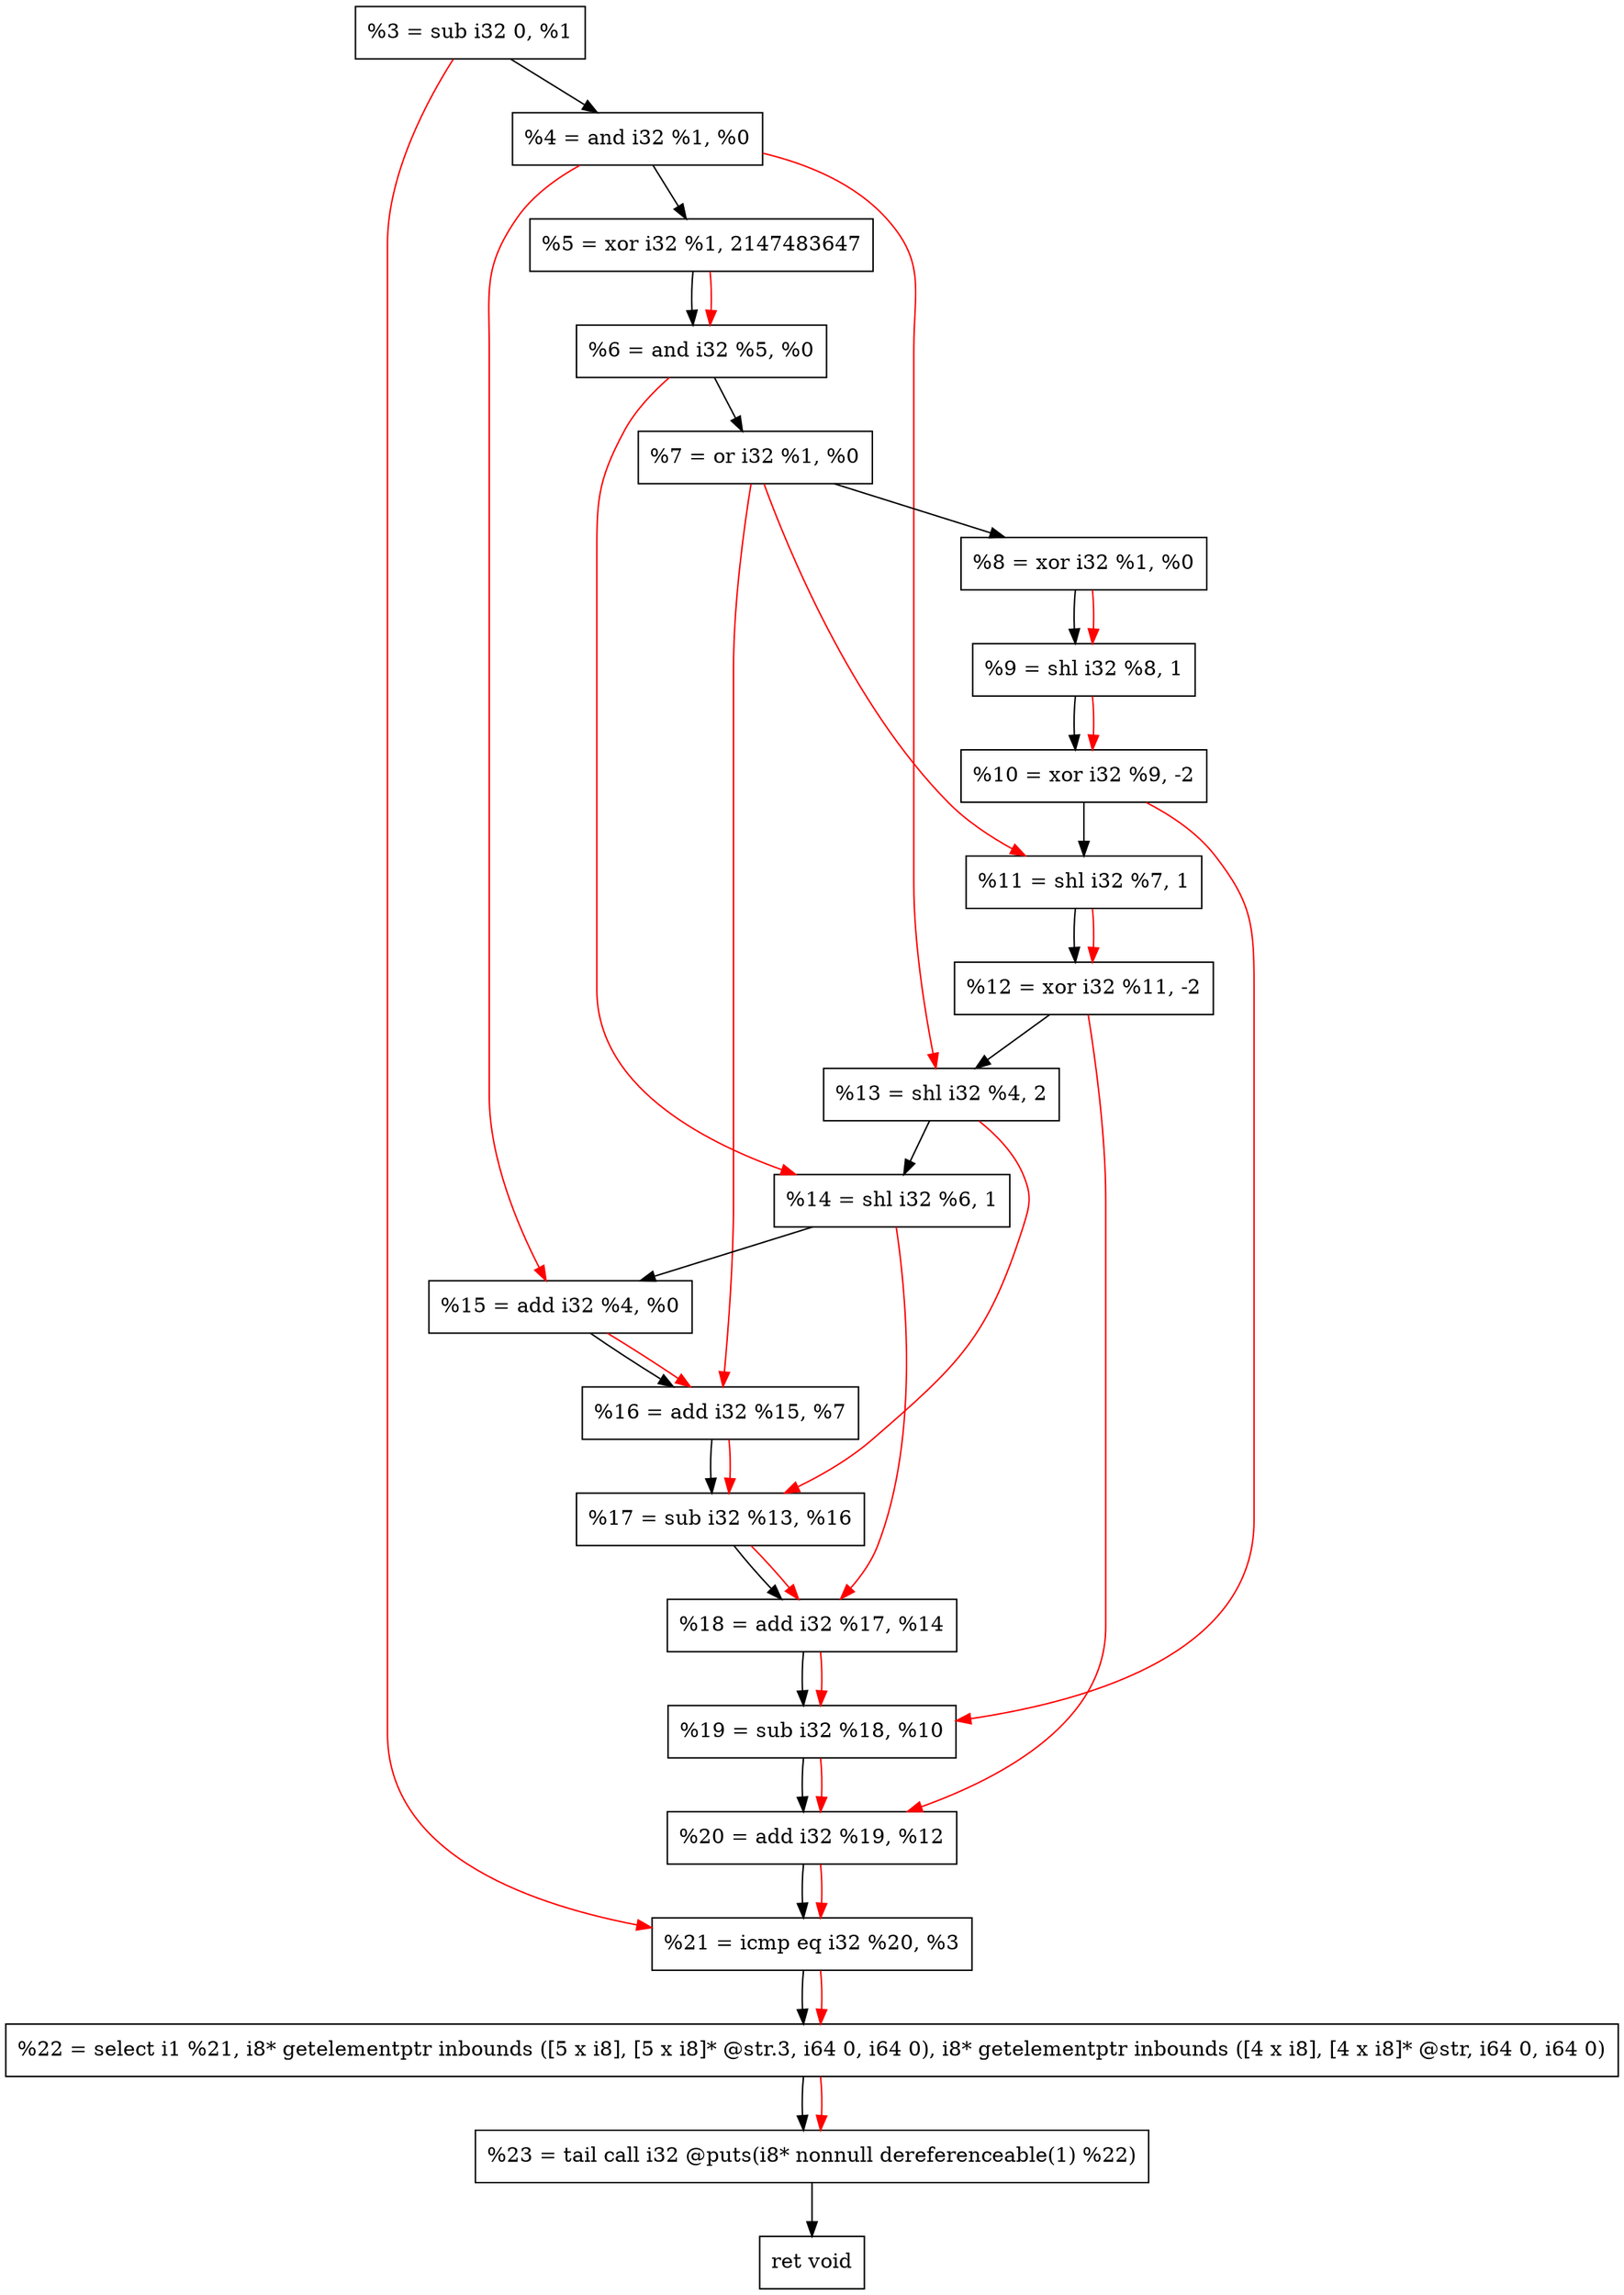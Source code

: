 digraph "DFG for'crackme' function" {
	Node0x2490aa0[shape=record, label="  %3 = sub i32 0, %1"];
	Node0x2490b10[shape=record, label="  %4 = and i32 %1, %0"];
	Node0x2490bd0[shape=record, label="  %5 = xor i32 %1, 2147483647"];
	Node0x2490c40[shape=record, label="  %6 = and i32 %5, %0"];
	Node0x2490cb0[shape=record, label="  %7 = or i32 %1, %0"];
	Node0x2490d20[shape=record, label="  %8 = xor i32 %1, %0"];
	Node0x2490dc0[shape=record, label="  %9 = shl i32 %8, 1"];
	Node0x2490e60[shape=record, label="  %10 = xor i32 %9, -2"];
	Node0x2490ed0[shape=record, label="  %11 = shl i32 %7, 1"];
	Node0x2490f40[shape=record, label="  %12 = xor i32 %11, -2"];
	Node0x2490fe0[shape=record, label="  %13 = shl i32 %4, 2"];
	Node0x2491050[shape=record, label="  %14 = shl i32 %6, 1"];
	Node0x24910c0[shape=record, label="  %15 = add i32 %4, %0"];
	Node0x2491130[shape=record, label="  %16 = add i32 %15, %7"];
	Node0x24911a0[shape=record, label="  %17 = sub i32 %13, %16"];
	Node0x2491210[shape=record, label="  %18 = add i32 %17, %14"];
	Node0x2491280[shape=record, label="  %19 = sub i32 %18, %10"];
	Node0x24912f0[shape=record, label="  %20 = add i32 %19, %12"];
	Node0x2491360[shape=record, label="  %21 = icmp eq i32 %20, %3"];
	Node0x2431268[shape=record, label="  %22 = select i1 %21, i8* getelementptr inbounds ([5 x i8], [5 x i8]* @str.3, i64 0, i64 0), i8* getelementptr inbounds ([4 x i8], [4 x i8]* @str, i64 0, i64 0)"];
	Node0x2491800[shape=record, label="  %23 = tail call i32 @puts(i8* nonnull dereferenceable(1) %22)"];
	Node0x2491850[shape=record, label="  ret void"];
	Node0x2490aa0 -> Node0x2490b10;
	Node0x2490b10 -> Node0x2490bd0;
	Node0x2490bd0 -> Node0x2490c40;
	Node0x2490c40 -> Node0x2490cb0;
	Node0x2490cb0 -> Node0x2490d20;
	Node0x2490d20 -> Node0x2490dc0;
	Node0x2490dc0 -> Node0x2490e60;
	Node0x2490e60 -> Node0x2490ed0;
	Node0x2490ed0 -> Node0x2490f40;
	Node0x2490f40 -> Node0x2490fe0;
	Node0x2490fe0 -> Node0x2491050;
	Node0x2491050 -> Node0x24910c0;
	Node0x24910c0 -> Node0x2491130;
	Node0x2491130 -> Node0x24911a0;
	Node0x24911a0 -> Node0x2491210;
	Node0x2491210 -> Node0x2491280;
	Node0x2491280 -> Node0x24912f0;
	Node0x24912f0 -> Node0x2491360;
	Node0x2491360 -> Node0x2431268;
	Node0x2431268 -> Node0x2491800;
	Node0x2491800 -> Node0x2491850;
edge [color=red]
	Node0x2490bd0 -> Node0x2490c40;
	Node0x2490d20 -> Node0x2490dc0;
	Node0x2490dc0 -> Node0x2490e60;
	Node0x2490cb0 -> Node0x2490ed0;
	Node0x2490ed0 -> Node0x2490f40;
	Node0x2490b10 -> Node0x2490fe0;
	Node0x2490c40 -> Node0x2491050;
	Node0x2490b10 -> Node0x24910c0;
	Node0x24910c0 -> Node0x2491130;
	Node0x2490cb0 -> Node0x2491130;
	Node0x2490fe0 -> Node0x24911a0;
	Node0x2491130 -> Node0x24911a0;
	Node0x24911a0 -> Node0x2491210;
	Node0x2491050 -> Node0x2491210;
	Node0x2491210 -> Node0x2491280;
	Node0x2490e60 -> Node0x2491280;
	Node0x2491280 -> Node0x24912f0;
	Node0x2490f40 -> Node0x24912f0;
	Node0x24912f0 -> Node0x2491360;
	Node0x2490aa0 -> Node0x2491360;
	Node0x2491360 -> Node0x2431268;
	Node0x2431268 -> Node0x2491800;
}
